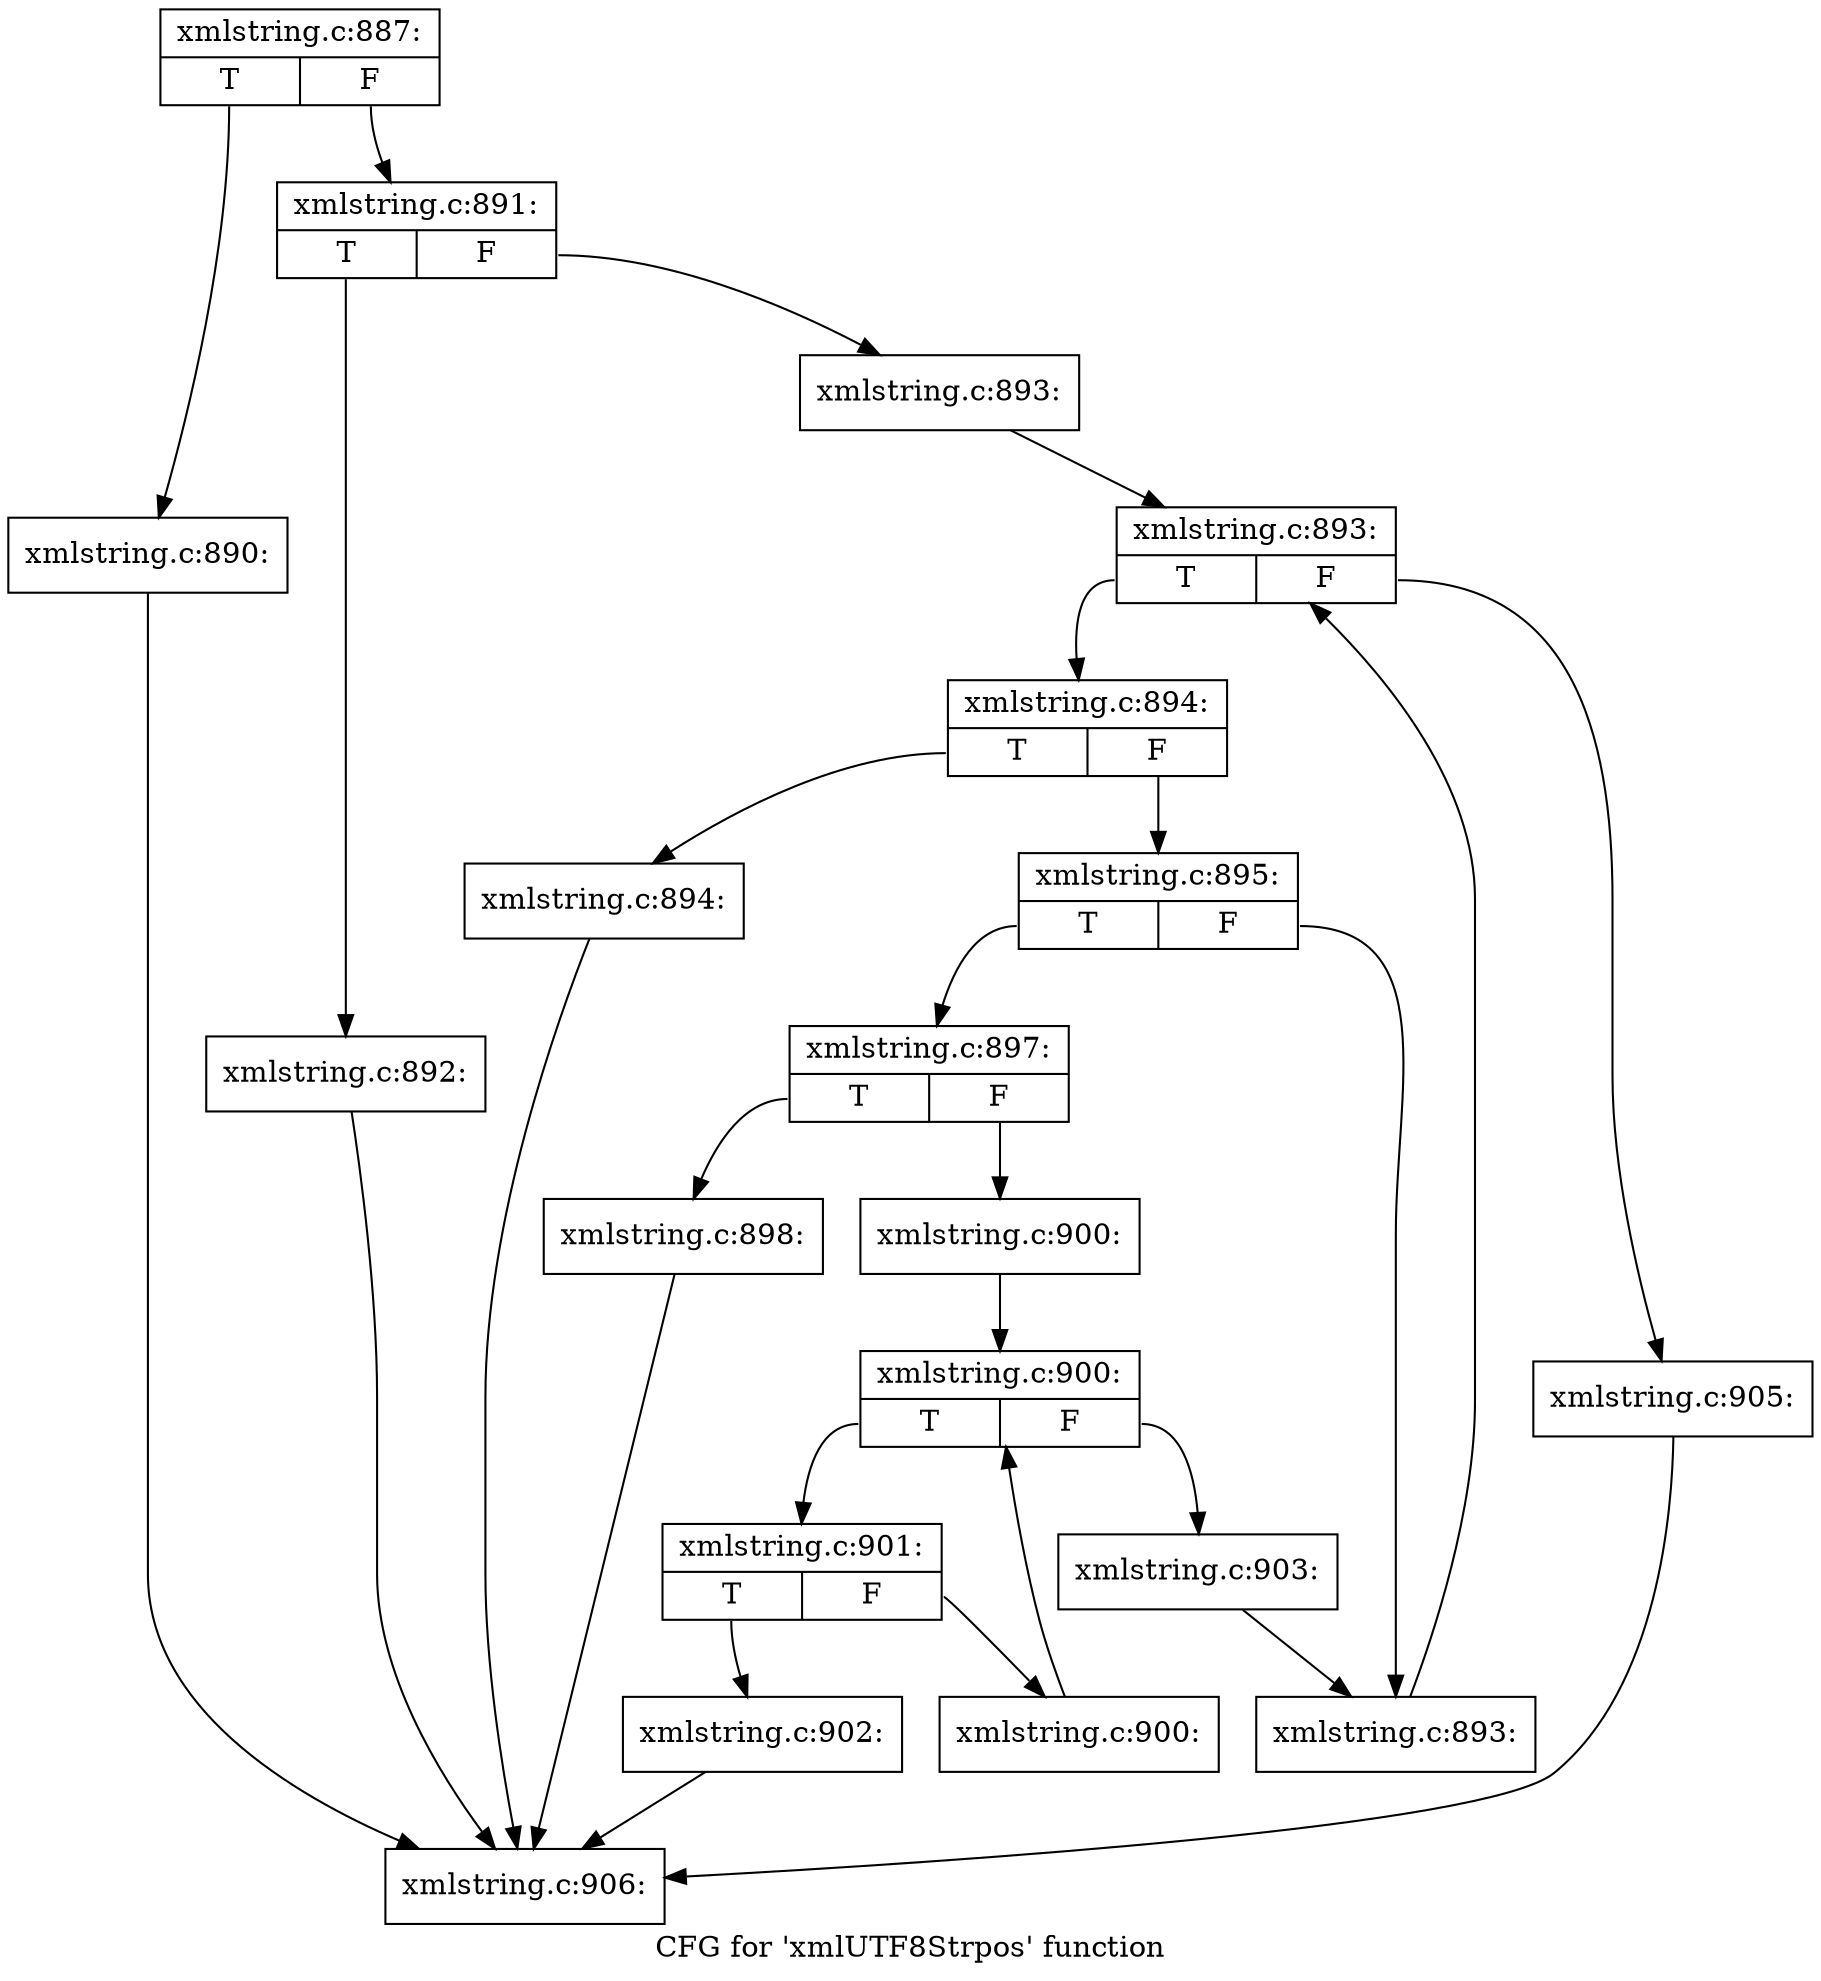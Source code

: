 digraph "CFG for 'xmlUTF8Strpos' function" {
	label="CFG for 'xmlUTF8Strpos' function";

	Node0x3939820 [shape=record,label="{xmlstring.c:887:|{<s0>T|<s1>F}}"];
	Node0x3939820:s0 -> Node0x3937f20;
	Node0x3939820:s1 -> Node0x3937f70;
	Node0x3937f20 [shape=record,label="{xmlstring.c:890:}"];
	Node0x3937f20 -> Node0x3937490;
	Node0x3937f70 [shape=record,label="{xmlstring.c:891:|{<s0>T|<s1>F}}"];
	Node0x3937f70:s0 -> Node0x3930c50;
	Node0x3937f70:s1 -> Node0x39384c0;
	Node0x3930c50 [shape=record,label="{xmlstring.c:892:}"];
	Node0x3930c50 -> Node0x3937490;
	Node0x39384c0 [shape=record,label="{xmlstring.c:893:}"];
	Node0x39384c0 -> Node0x39388b0;
	Node0x39388b0 [shape=record,label="{xmlstring.c:893:|{<s0>T|<s1>F}}"];
	Node0x39388b0:s0 -> Node0x3938c60;
	Node0x39388b0:s1 -> Node0x3938ad0;
	Node0x3938c60 [shape=record,label="{xmlstring.c:894:|{<s0>T|<s1>F}}"];
	Node0x3938c60:s0 -> Node0x3938e50;
	Node0x3938c60:s1 -> Node0x3938ea0;
	Node0x3938e50 [shape=record,label="{xmlstring.c:894:}"];
	Node0x3938e50 -> Node0x3937490;
	Node0x3938ea0 [shape=record,label="{xmlstring.c:895:|{<s0>T|<s1>F}}"];
	Node0x3938ea0:s0 -> Node0x3939640;
	Node0x3938ea0:s1 -> Node0x3939690;
	Node0x3939640 [shape=record,label="{xmlstring.c:897:|{<s0>T|<s1>F}}"];
	Node0x3939640:s0 -> Node0x3939b40;
	Node0x3939640:s1 -> Node0x3939b90;
	Node0x3939b40 [shape=record,label="{xmlstring.c:898:}"];
	Node0x3939b40 -> Node0x3937490;
	Node0x3939b90 [shape=record,label="{xmlstring.c:900:}"];
	Node0x3939b90 -> Node0x393a0f0;
	Node0x393a0f0 [shape=record,label="{xmlstring.c:900:|{<s0>T|<s1>F}}"];
	Node0x393a0f0:s0 -> Node0x393a700;
	Node0x393a0f0:s1 -> Node0x393a310;
	Node0x393a700 [shape=record,label="{xmlstring.c:901:|{<s0>T|<s1>F}}"];
	Node0x393a700:s0 -> Node0x393a880;
	Node0x393a700:s1 -> Node0x393a8d0;
	Node0x393a880 [shape=record,label="{xmlstring.c:902:}"];
	Node0x393a880 -> Node0x3937490;
	Node0x393a8d0 [shape=record,label="{xmlstring.c:900:}"];
	Node0x393a8d0 -> Node0x393a0f0;
	Node0x393a310 [shape=record,label="{xmlstring.c:903:}"];
	Node0x393a310 -> Node0x3939690;
	Node0x3939690 [shape=record,label="{xmlstring.c:893:}"];
	Node0x3939690 -> Node0x39388b0;
	Node0x3938ad0 [shape=record,label="{xmlstring.c:905:}"];
	Node0x3938ad0 -> Node0x3937490;
	Node0x3937490 [shape=record,label="{xmlstring.c:906:}"];
}
